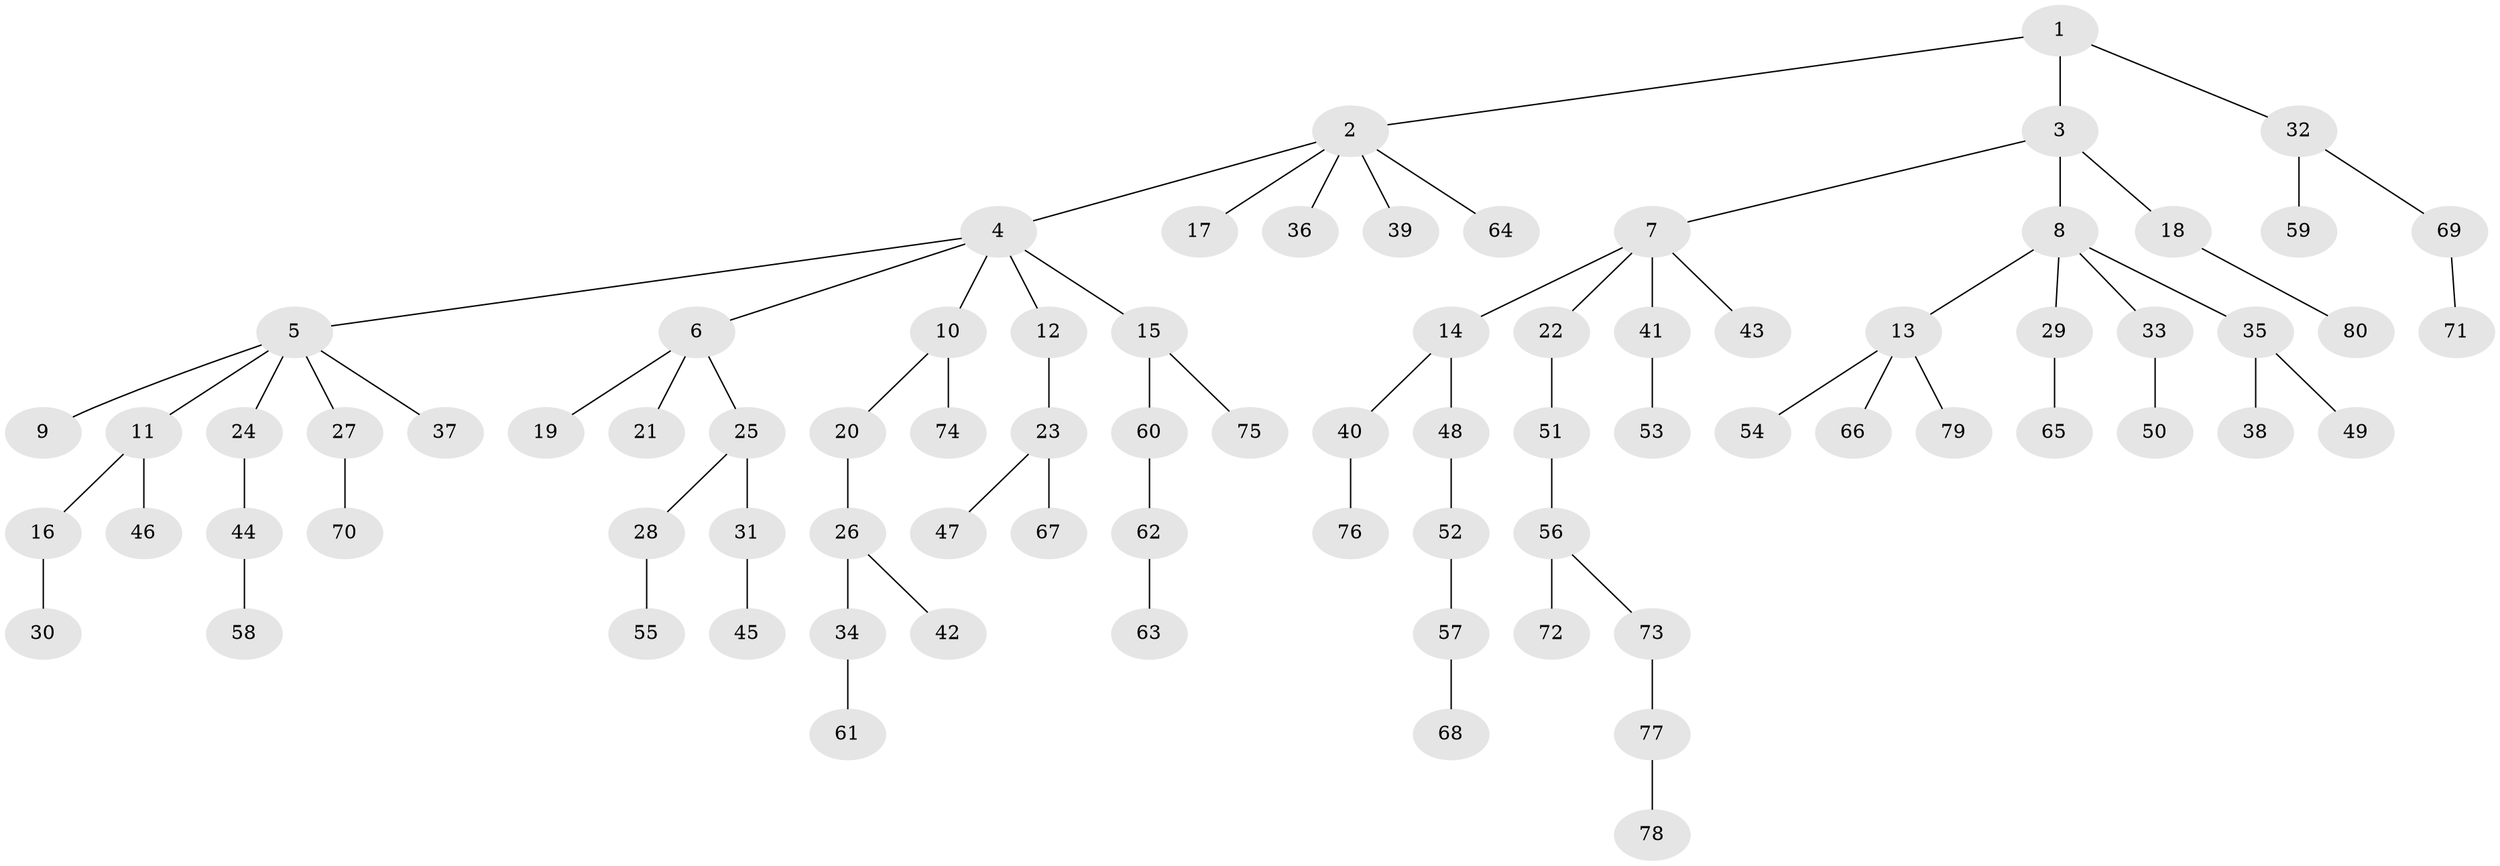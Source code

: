 // coarse degree distribution, {3: 0.10526315789473684, 4: 0.03508771929824561, 5: 0.05263157894736842, 6: 0.017543859649122806, 2: 0.3508771929824561, 1: 0.43859649122807015}
// Generated by graph-tools (version 1.1) at 2025/37/03/04/25 23:37:22]
// undirected, 80 vertices, 79 edges
graph export_dot {
  node [color=gray90,style=filled];
  1;
  2;
  3;
  4;
  5;
  6;
  7;
  8;
  9;
  10;
  11;
  12;
  13;
  14;
  15;
  16;
  17;
  18;
  19;
  20;
  21;
  22;
  23;
  24;
  25;
  26;
  27;
  28;
  29;
  30;
  31;
  32;
  33;
  34;
  35;
  36;
  37;
  38;
  39;
  40;
  41;
  42;
  43;
  44;
  45;
  46;
  47;
  48;
  49;
  50;
  51;
  52;
  53;
  54;
  55;
  56;
  57;
  58;
  59;
  60;
  61;
  62;
  63;
  64;
  65;
  66;
  67;
  68;
  69;
  70;
  71;
  72;
  73;
  74;
  75;
  76;
  77;
  78;
  79;
  80;
  1 -- 2;
  1 -- 3;
  1 -- 32;
  2 -- 4;
  2 -- 17;
  2 -- 36;
  2 -- 39;
  2 -- 64;
  3 -- 7;
  3 -- 8;
  3 -- 18;
  4 -- 5;
  4 -- 6;
  4 -- 10;
  4 -- 12;
  4 -- 15;
  5 -- 9;
  5 -- 11;
  5 -- 24;
  5 -- 27;
  5 -- 37;
  6 -- 19;
  6 -- 21;
  6 -- 25;
  7 -- 14;
  7 -- 22;
  7 -- 41;
  7 -- 43;
  8 -- 13;
  8 -- 29;
  8 -- 33;
  8 -- 35;
  10 -- 20;
  10 -- 74;
  11 -- 16;
  11 -- 46;
  12 -- 23;
  13 -- 54;
  13 -- 66;
  13 -- 79;
  14 -- 40;
  14 -- 48;
  15 -- 60;
  15 -- 75;
  16 -- 30;
  18 -- 80;
  20 -- 26;
  22 -- 51;
  23 -- 47;
  23 -- 67;
  24 -- 44;
  25 -- 28;
  25 -- 31;
  26 -- 34;
  26 -- 42;
  27 -- 70;
  28 -- 55;
  29 -- 65;
  31 -- 45;
  32 -- 59;
  32 -- 69;
  33 -- 50;
  34 -- 61;
  35 -- 38;
  35 -- 49;
  40 -- 76;
  41 -- 53;
  44 -- 58;
  48 -- 52;
  51 -- 56;
  52 -- 57;
  56 -- 72;
  56 -- 73;
  57 -- 68;
  60 -- 62;
  62 -- 63;
  69 -- 71;
  73 -- 77;
  77 -- 78;
}
